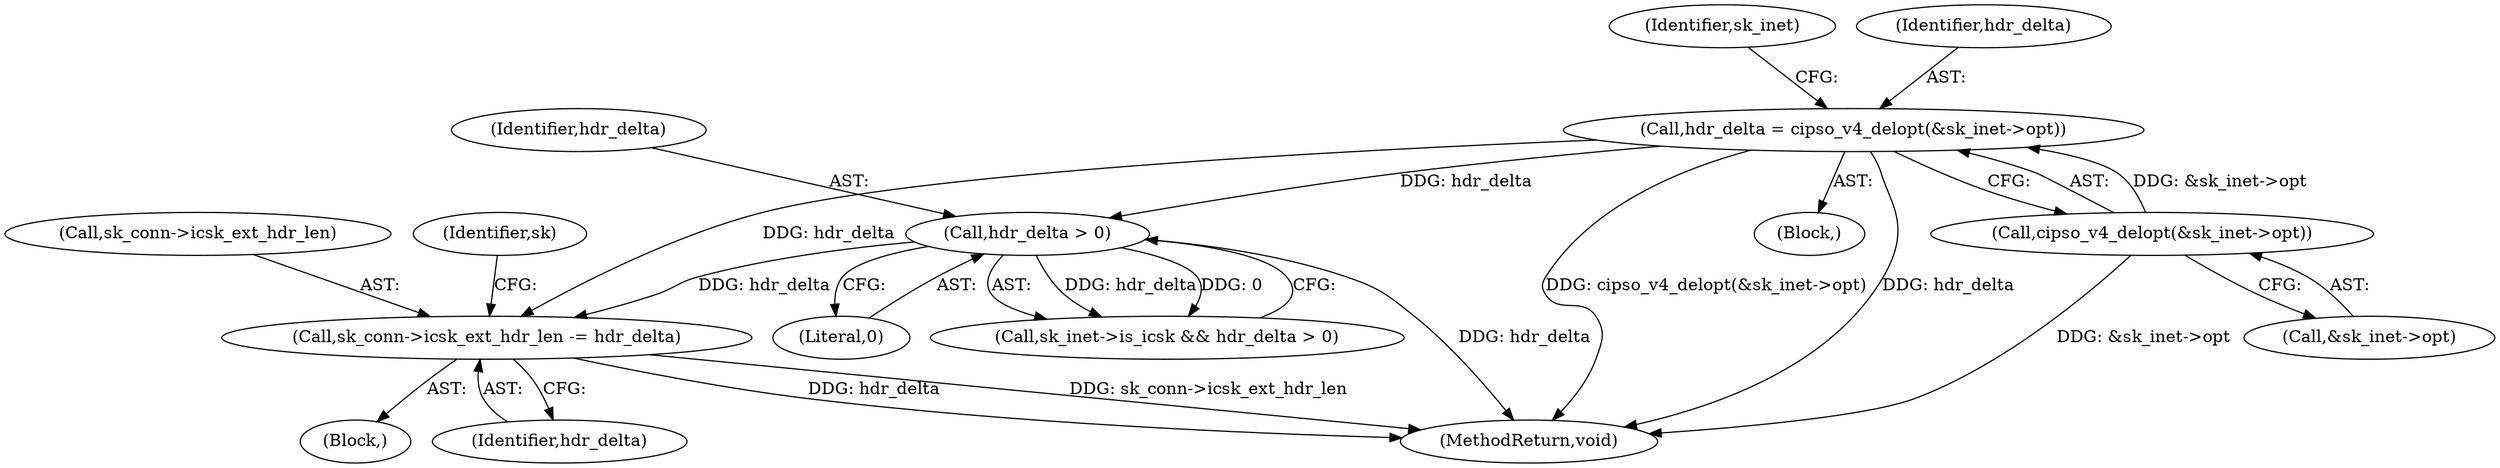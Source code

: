 digraph "0_linux_f6d8bd051c391c1c0458a30b2a7abcd939329259_8@pointer" {
"1000147" [label="(Call,sk_conn->icsk_ext_hdr_len -= hdr_delta)"];
"1000138" [label="(Call,hdr_delta > 0)"];
"1000126" [label="(Call,hdr_delta = cipso_v4_delopt(&sk_inet->opt))"];
"1000128" [label="(Call,cipso_v4_delopt(&sk_inet->opt))"];
"1000157" [label="(MethodReturn,void)"];
"1000136" [label="(Identifier,sk_inet)"];
"1000126" [label="(Call,hdr_delta = cipso_v4_delopt(&sk_inet->opt))"];
"1000147" [label="(Call,sk_conn->icsk_ext_hdr_len -= hdr_delta)"];
"1000139" [label="(Identifier,hdr_delta)"];
"1000148" [label="(Call,sk_conn->icsk_ext_hdr_len)"];
"1000129" [label="(Call,&sk_inet->opt)"];
"1000134" [label="(Call,sk_inet->is_icsk && hdr_delta > 0)"];
"1000140" [label="(Literal,0)"];
"1000102" [label="(Block,)"];
"1000127" [label="(Identifier,hdr_delta)"];
"1000141" [label="(Block,)"];
"1000138" [label="(Call,hdr_delta > 0)"];
"1000151" [label="(Identifier,hdr_delta)"];
"1000128" [label="(Call,cipso_v4_delopt(&sk_inet->opt))"];
"1000153" [label="(Identifier,sk)"];
"1000147" -> "1000141"  [label="AST: "];
"1000147" -> "1000151"  [label="CFG: "];
"1000148" -> "1000147"  [label="AST: "];
"1000151" -> "1000147"  [label="AST: "];
"1000153" -> "1000147"  [label="CFG: "];
"1000147" -> "1000157"  [label="DDG: sk_conn->icsk_ext_hdr_len"];
"1000147" -> "1000157"  [label="DDG: hdr_delta"];
"1000138" -> "1000147"  [label="DDG: hdr_delta"];
"1000126" -> "1000147"  [label="DDG: hdr_delta"];
"1000138" -> "1000134"  [label="AST: "];
"1000138" -> "1000140"  [label="CFG: "];
"1000139" -> "1000138"  [label="AST: "];
"1000140" -> "1000138"  [label="AST: "];
"1000134" -> "1000138"  [label="CFG: "];
"1000138" -> "1000157"  [label="DDG: hdr_delta"];
"1000138" -> "1000134"  [label="DDG: hdr_delta"];
"1000138" -> "1000134"  [label="DDG: 0"];
"1000126" -> "1000138"  [label="DDG: hdr_delta"];
"1000126" -> "1000102"  [label="AST: "];
"1000126" -> "1000128"  [label="CFG: "];
"1000127" -> "1000126"  [label="AST: "];
"1000128" -> "1000126"  [label="AST: "];
"1000136" -> "1000126"  [label="CFG: "];
"1000126" -> "1000157"  [label="DDG: hdr_delta"];
"1000126" -> "1000157"  [label="DDG: cipso_v4_delopt(&sk_inet->opt)"];
"1000128" -> "1000126"  [label="DDG: &sk_inet->opt"];
"1000128" -> "1000129"  [label="CFG: "];
"1000129" -> "1000128"  [label="AST: "];
"1000128" -> "1000157"  [label="DDG: &sk_inet->opt"];
}
